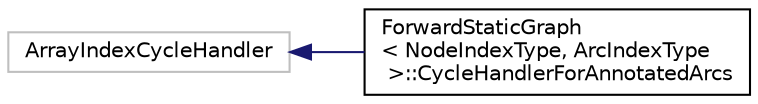 digraph "Graphical Class Hierarchy"
{
 // LATEX_PDF_SIZE
  edge [fontname="Helvetica",fontsize="10",labelfontname="Helvetica",labelfontsize="10"];
  node [fontname="Helvetica",fontsize="10",shape=record];
  rankdir="LR";
  Node0 [label="ArrayIndexCycleHandler",height=0.2,width=0.4,color="grey75", fillcolor="white", style="filled",tooltip=" "];
  Node0 -> Node1 [dir="back",color="midnightblue",fontsize="10",style="solid",fontname="Helvetica"];
  Node1 [label="ForwardStaticGraph\l\< NodeIndexType, ArcIndexType\l \>::CycleHandlerForAnnotatedArcs",height=0.2,width=0.4,color="black", fillcolor="white", style="filled",URL="$classoperations__research_1_1_forward_static_graph_1_1_cycle_handler_for_annotated_arcs.html",tooltip=" "];
}
